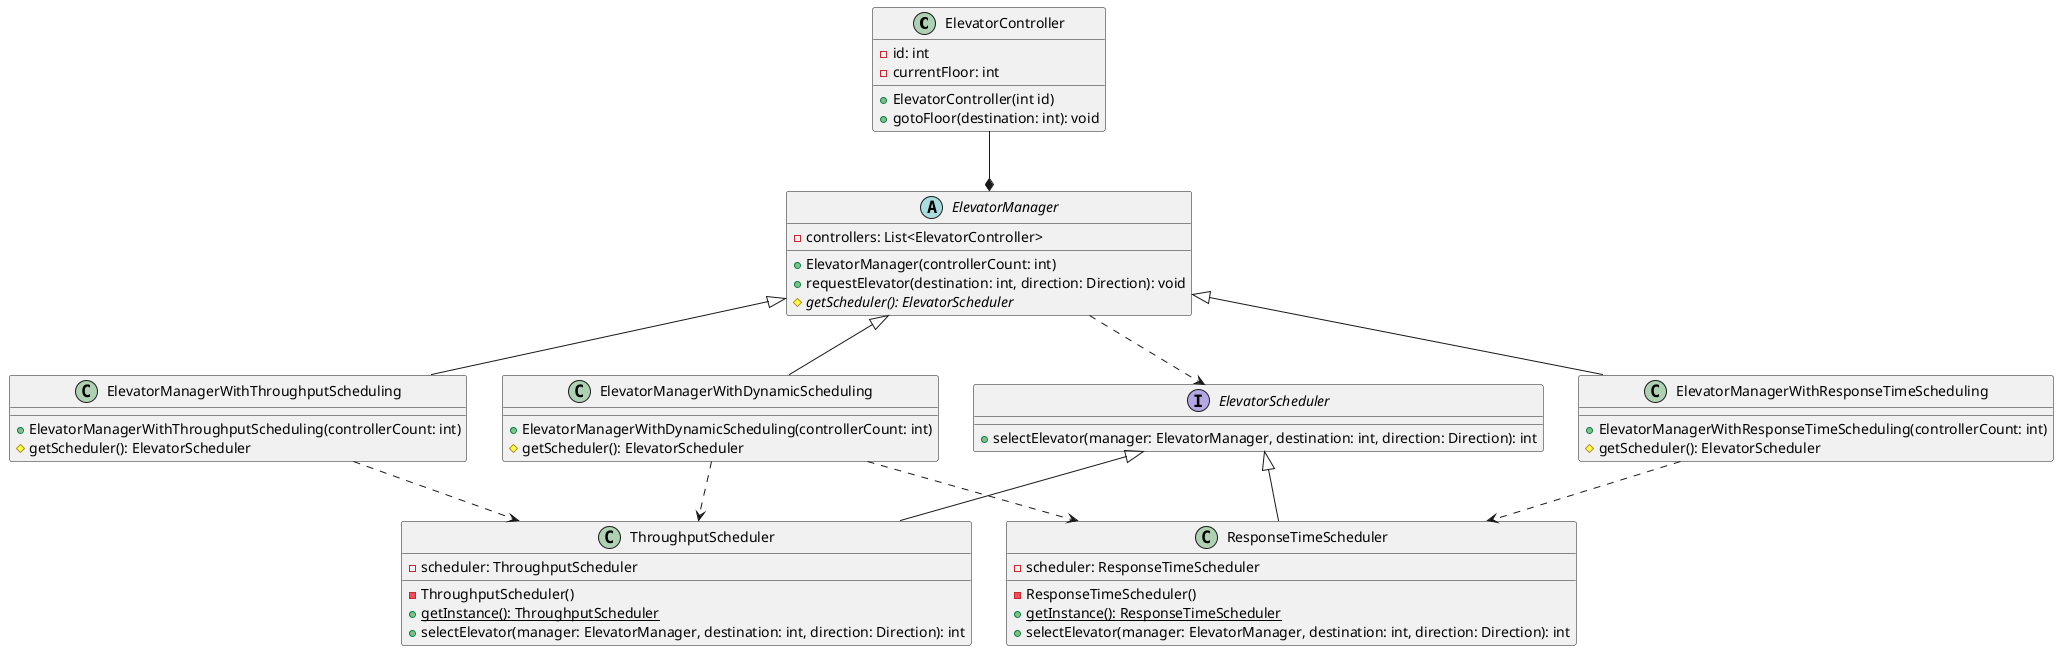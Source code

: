 @startuml
class ElevatorController {
  -id: int
  -currentFloor: int

  +ElevatorController(int id)
  +gotoFloor(destination: int): void
}

abstract class ElevatorManager {
  -controllers: List<ElevatorController>

  +ElevatorManager(controllerCount: int)
  +requestElevator(destination: int, direction: Direction): void
  #{abstract} getScheduler(): ElevatorScheduler
}

class ElevatorManagerWithThroughputScheduling {
  +ElevatorManagerWithThroughputScheduling(controllerCount: int)
  #getScheduler(): ElevatorScheduler
}

class ElevatorManagerWithResponseTimeScheduling {
  +ElevatorManagerWithResponseTimeScheduling(controllerCount: int)
  #getScheduler(): ElevatorScheduler
}

class ElevatorManagerWithDynamicScheduling {
  +ElevatorManagerWithDynamicScheduling(controllerCount: int)
  #getScheduler(): ElevatorScheduler
}

interface ElevatorScheduler {
  +selectElevator(manager: ElevatorManager, destination: int, direction: Direction): int
}

class ThroughputScheduler {
  -scheduler: ThroughputScheduler

  -ThroughputScheduler()
  +{static} getInstance(): ThroughputScheduler
  +selectElevator(manager: ElevatorManager, destination: int, direction: Direction): int
}

class ResponseTimeScheduler {
  -scheduler: ResponseTimeScheduler

  -ResponseTimeScheduler()
  +{static} getInstance(): ResponseTimeScheduler
  +selectElevator(manager: ElevatorManager, destination: int, direction: Direction): int
}

ElevatorController --* ElevatorManager
ElevatorManager <|-- ElevatorManagerWithThroughputScheduling
ElevatorManager <|-- ElevatorManagerWithResponseTimeScheduling
ElevatorManager <|-- ElevatorManagerWithDynamicScheduling
ElevatorScheduler <|-- ThroughputScheduler
ElevatorScheduler <|-- ResponseTimeScheduler
ElevatorManager ..> ElevatorScheduler
ElevatorManagerWithThroughputScheduling ..> ThroughputScheduler
ElevatorManagerWithResponseTimeScheduling ..> ResponseTimeScheduler
ElevatorManagerWithDynamicScheduling ..> ThroughputScheduler
ElevatorManagerWithDynamicScheduling ..> ResponseTimeScheduler
@enduml
